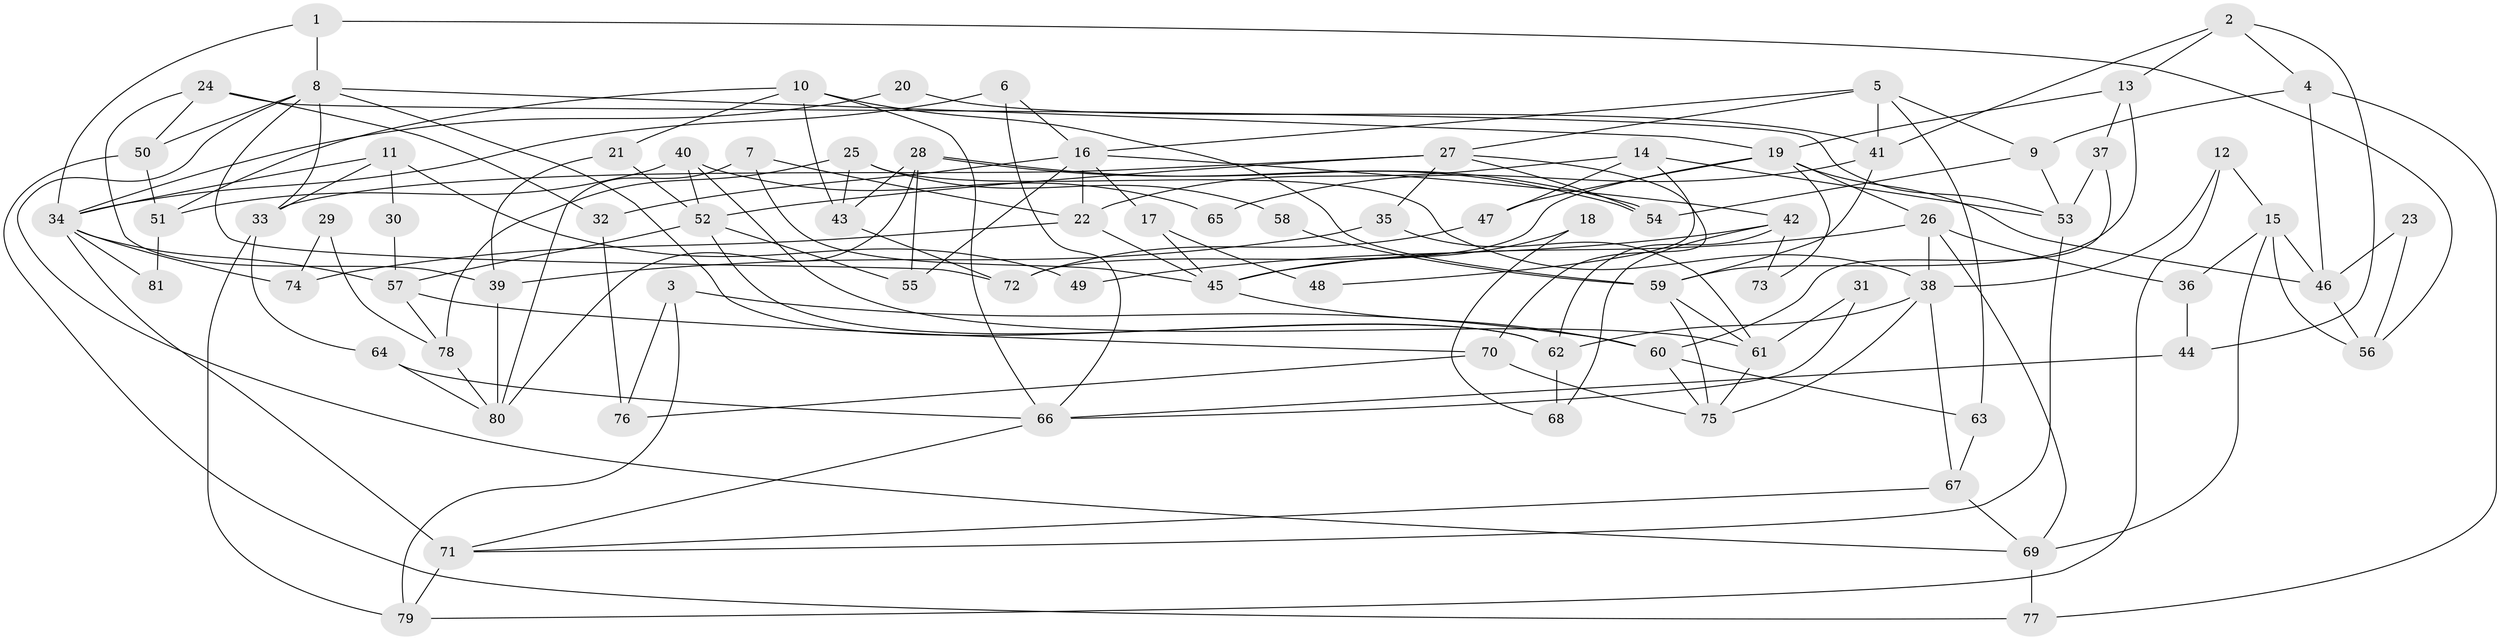// coarse degree distribution, {3: 0.23214285714285715, 5: 0.19642857142857142, 7: 0.10714285714285714, 10: 0.017857142857142856, 6: 0.08928571428571429, 4: 0.14285714285714285, 8: 0.05357142857142857, 2: 0.125, 9: 0.03571428571428571}
// Generated by graph-tools (version 1.1) at 2025/52/02/27/25 19:52:08]
// undirected, 81 vertices, 162 edges
graph export_dot {
graph [start="1"]
  node [color=gray90,style=filled];
  1;
  2;
  3;
  4;
  5;
  6;
  7;
  8;
  9;
  10;
  11;
  12;
  13;
  14;
  15;
  16;
  17;
  18;
  19;
  20;
  21;
  22;
  23;
  24;
  25;
  26;
  27;
  28;
  29;
  30;
  31;
  32;
  33;
  34;
  35;
  36;
  37;
  38;
  39;
  40;
  41;
  42;
  43;
  44;
  45;
  46;
  47;
  48;
  49;
  50;
  51;
  52;
  53;
  54;
  55;
  56;
  57;
  58;
  59;
  60;
  61;
  62;
  63;
  64;
  65;
  66;
  67;
  68;
  69;
  70;
  71;
  72;
  73;
  74;
  75;
  76;
  77;
  78;
  79;
  80;
  81;
  1 -- 8;
  1 -- 56;
  1 -- 34;
  2 -- 13;
  2 -- 4;
  2 -- 41;
  2 -- 44;
  3 -- 79;
  3 -- 76;
  3 -- 60;
  4 -- 46;
  4 -- 9;
  4 -- 77;
  5 -- 27;
  5 -- 9;
  5 -- 16;
  5 -- 41;
  5 -- 63;
  6 -- 66;
  6 -- 34;
  6 -- 16;
  7 -- 45;
  7 -- 22;
  7 -- 80;
  8 -- 19;
  8 -- 50;
  8 -- 33;
  8 -- 62;
  8 -- 69;
  8 -- 72;
  9 -- 53;
  9 -- 54;
  10 -- 21;
  10 -- 43;
  10 -- 51;
  10 -- 59;
  10 -- 66;
  11 -- 34;
  11 -- 33;
  11 -- 30;
  11 -- 49;
  12 -- 38;
  12 -- 79;
  12 -- 15;
  13 -- 59;
  13 -- 37;
  13 -- 19;
  14 -- 53;
  14 -- 47;
  14 -- 22;
  14 -- 48;
  15 -- 69;
  15 -- 36;
  15 -- 46;
  15 -- 56;
  16 -- 17;
  16 -- 22;
  16 -- 32;
  16 -- 42;
  16 -- 55;
  17 -- 45;
  17 -- 48;
  18 -- 45;
  18 -- 68;
  19 -- 26;
  19 -- 46;
  19 -- 47;
  19 -- 72;
  19 -- 73;
  20 -- 41;
  20 -- 34;
  21 -- 52;
  21 -- 39;
  22 -- 45;
  22 -- 74;
  23 -- 46;
  23 -- 56;
  24 -- 50;
  24 -- 39;
  24 -- 32;
  24 -- 53;
  25 -- 43;
  25 -- 38;
  25 -- 58;
  25 -- 78;
  26 -- 69;
  26 -- 36;
  26 -- 38;
  26 -- 45;
  27 -- 70;
  27 -- 33;
  27 -- 35;
  27 -- 52;
  27 -- 54;
  28 -- 54;
  28 -- 54;
  28 -- 55;
  28 -- 43;
  28 -- 80;
  29 -- 78;
  29 -- 74;
  30 -- 57;
  31 -- 66;
  31 -- 61;
  32 -- 76;
  33 -- 64;
  33 -- 79;
  34 -- 57;
  34 -- 71;
  34 -- 74;
  34 -- 81;
  35 -- 61;
  35 -- 39;
  36 -- 44;
  37 -- 60;
  37 -- 53;
  38 -- 75;
  38 -- 62;
  38 -- 67;
  39 -- 80;
  40 -- 61;
  40 -- 52;
  40 -- 51;
  40 -- 65;
  41 -- 59;
  41 -- 65;
  42 -- 62;
  42 -- 49;
  42 -- 68;
  42 -- 73;
  43 -- 72;
  44 -- 66;
  45 -- 60;
  46 -- 56;
  47 -- 72;
  50 -- 77;
  50 -- 51;
  51 -- 81;
  52 -- 62;
  52 -- 55;
  52 -- 57;
  53 -- 71;
  57 -- 78;
  57 -- 70;
  58 -- 59;
  59 -- 61;
  59 -- 75;
  60 -- 63;
  60 -- 75;
  61 -- 75;
  62 -- 68;
  63 -- 67;
  64 -- 80;
  64 -- 66;
  66 -- 71;
  67 -- 69;
  67 -- 71;
  69 -- 77;
  70 -- 75;
  70 -- 76;
  71 -- 79;
  78 -- 80;
}
